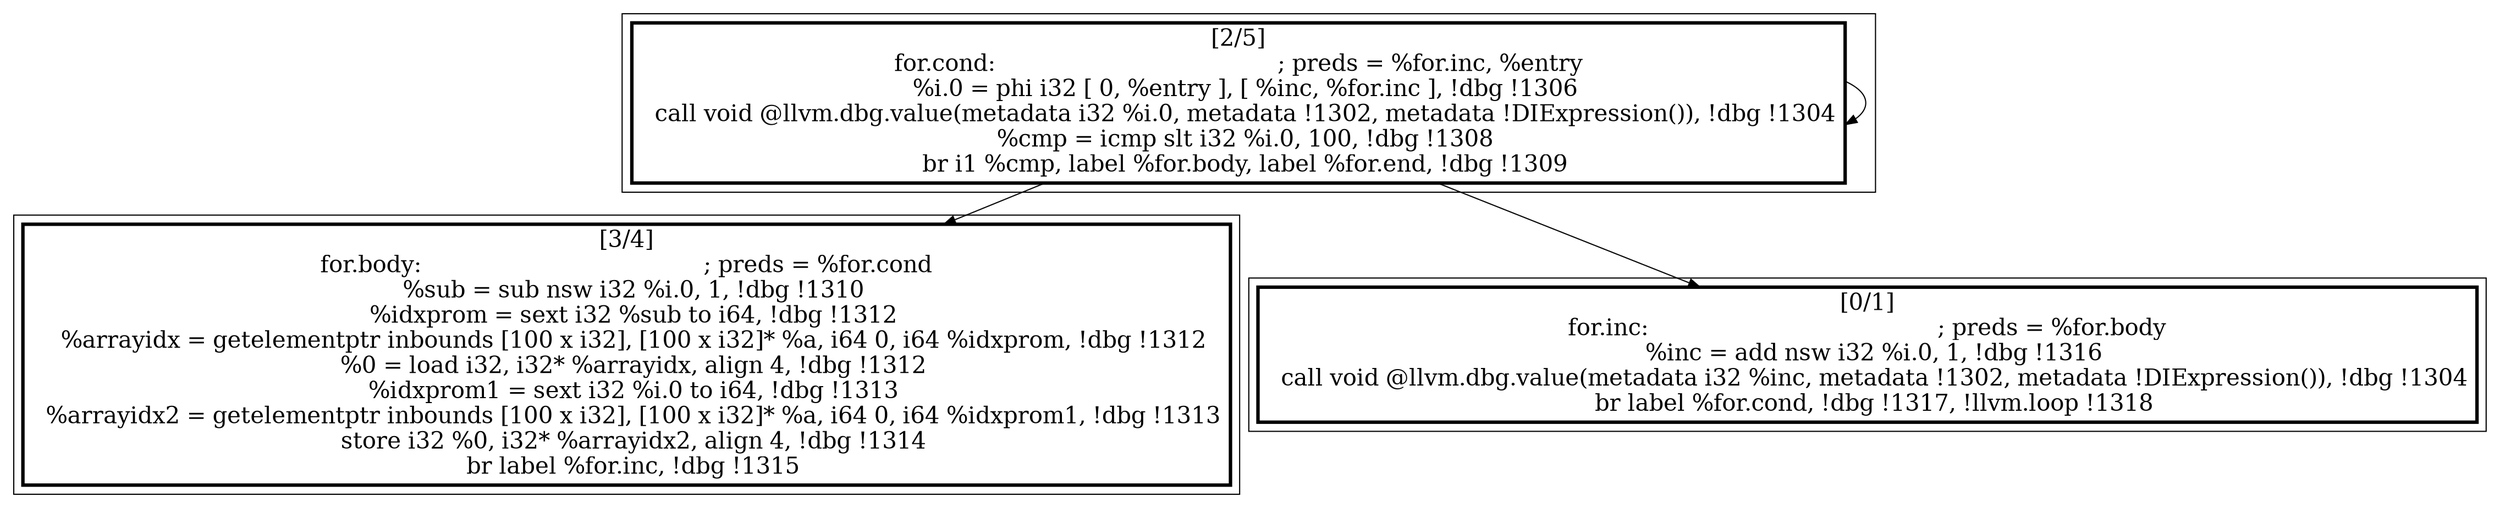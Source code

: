 
digraph G {



node43->node43 [ ]
node43->node44 [ ]
node43->node42 [ ]


subgraph cluster2 {


node44 [penwidth=3.0,fontsize=20,shape=rectangle,label="[3/4]
for.body:                                         ; preds = %for.cond
  %sub = sub nsw i32 %i.0, 1, !dbg !1310
  %idxprom = sext i32 %sub to i64, !dbg !1312
  %arrayidx = getelementptr inbounds [100 x i32], [100 x i32]* %a, i64 0, i64 %idxprom, !dbg !1312
  %0 = load i32, i32* %arrayidx, align 4, !dbg !1312
  %idxprom1 = sext i32 %i.0 to i64, !dbg !1313
  %arrayidx2 = getelementptr inbounds [100 x i32], [100 x i32]* %a, i64 0, i64 %idxprom1, !dbg !1313
  store i32 %0, i32* %arrayidx2, align 4, !dbg !1314
  br label %for.inc, !dbg !1315
" ]



}

subgraph cluster0 {


node42 [penwidth=3.0,fontsize=20,shape=rectangle,label="[0/1]
for.inc:                                          ; preds = %for.body
  %inc = add nsw i32 %i.0, 1, !dbg !1316
  call void @llvm.dbg.value(metadata i32 %inc, metadata !1302, metadata !DIExpression()), !dbg !1304
  br label %for.cond, !dbg !1317, !llvm.loop !1318
" ]



}

subgraph cluster1 {


node43 [penwidth=3.0,fontsize=20,shape=rectangle,label="[2/5]
for.cond:                                         ; preds = %for.inc, %entry
  %i.0 = phi i32 [ 0, %entry ], [ %inc, %for.inc ], !dbg !1306
  call void @llvm.dbg.value(metadata i32 %i.0, metadata !1302, metadata !DIExpression()), !dbg !1304
  %cmp = icmp slt i32 %i.0, 100, !dbg !1308
  br i1 %cmp, label %for.body, label %for.end, !dbg !1309
" ]



}

}
